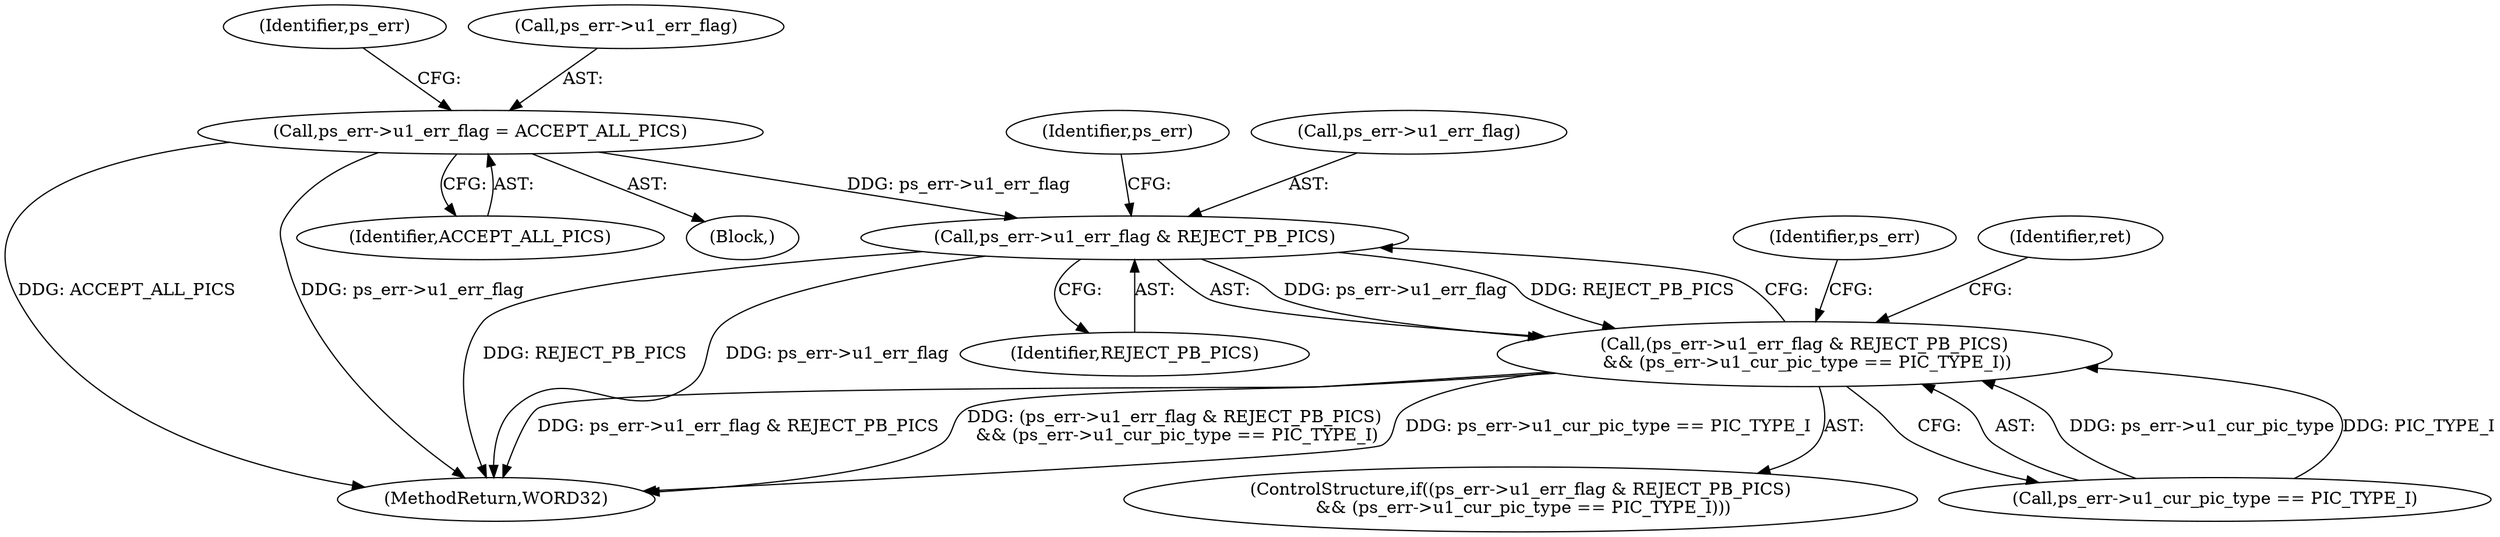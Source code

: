 digraph "0_Android_e629194c62a9a129ce378e08cb1059a8a53f1795_1@pointer" {
"1002552" [label="(Call,ps_err->u1_err_flag & REJECT_PB_PICS)"];
"1001767" [label="(Call,ps_err->u1_err_flag = ACCEPT_ALL_PICS)"];
"1002551" [label="(Call,(ps_err->u1_err_flag & REJECT_PB_PICS)\n && (ps_err->u1_cur_pic_type == PIC_TYPE_I))"];
"1001766" [label="(Block,)"];
"1001774" [label="(Identifier,ps_err)"];
"1002570" [label="(MethodReturn,WORD32)"];
"1002557" [label="(Call,ps_err->u1_cur_pic_type == PIC_TYPE_I)"];
"1001771" [label="(Identifier,ACCEPT_ALL_PICS)"];
"1001767" [label="(Call,ps_err->u1_err_flag = ACCEPT_ALL_PICS)"];
"1002551" [label="(Call,(ps_err->u1_err_flag & REJECT_PB_PICS)\n && (ps_err->u1_cur_pic_type == PIC_TYPE_I))"];
"1002556" [label="(Identifier,REJECT_PB_PICS)"];
"1002565" [label="(Identifier,ps_err)"];
"1002550" [label="(ControlStructure,if((ps_err->u1_err_flag & REJECT_PB_PICS)\n && (ps_err->u1_cur_pic_type == PIC_TYPE_I)))"];
"1002552" [label="(Call,ps_err->u1_err_flag & REJECT_PB_PICS)"];
"1002559" [label="(Identifier,ps_err)"];
"1002569" [label="(Identifier,ret)"];
"1002553" [label="(Call,ps_err->u1_err_flag)"];
"1001768" [label="(Call,ps_err->u1_err_flag)"];
"1002552" -> "1002551"  [label="AST: "];
"1002552" -> "1002556"  [label="CFG: "];
"1002553" -> "1002552"  [label="AST: "];
"1002556" -> "1002552"  [label="AST: "];
"1002559" -> "1002552"  [label="CFG: "];
"1002551" -> "1002552"  [label="CFG: "];
"1002552" -> "1002570"  [label="DDG: REJECT_PB_PICS"];
"1002552" -> "1002570"  [label="DDG: ps_err->u1_err_flag"];
"1002552" -> "1002551"  [label="DDG: ps_err->u1_err_flag"];
"1002552" -> "1002551"  [label="DDG: REJECT_PB_PICS"];
"1001767" -> "1002552"  [label="DDG: ps_err->u1_err_flag"];
"1001767" -> "1001766"  [label="AST: "];
"1001767" -> "1001771"  [label="CFG: "];
"1001768" -> "1001767"  [label="AST: "];
"1001771" -> "1001767"  [label="AST: "];
"1001774" -> "1001767"  [label="CFG: "];
"1001767" -> "1002570"  [label="DDG: ACCEPT_ALL_PICS"];
"1001767" -> "1002570"  [label="DDG: ps_err->u1_err_flag"];
"1002551" -> "1002550"  [label="AST: "];
"1002551" -> "1002557"  [label="CFG: "];
"1002557" -> "1002551"  [label="AST: "];
"1002565" -> "1002551"  [label="CFG: "];
"1002569" -> "1002551"  [label="CFG: "];
"1002551" -> "1002570"  [label="DDG: ps_err->u1_err_flag & REJECT_PB_PICS"];
"1002551" -> "1002570"  [label="DDG: (ps_err->u1_err_flag & REJECT_PB_PICS)\n && (ps_err->u1_cur_pic_type == PIC_TYPE_I)"];
"1002551" -> "1002570"  [label="DDG: ps_err->u1_cur_pic_type == PIC_TYPE_I"];
"1002557" -> "1002551"  [label="DDG: ps_err->u1_cur_pic_type"];
"1002557" -> "1002551"  [label="DDG: PIC_TYPE_I"];
}
